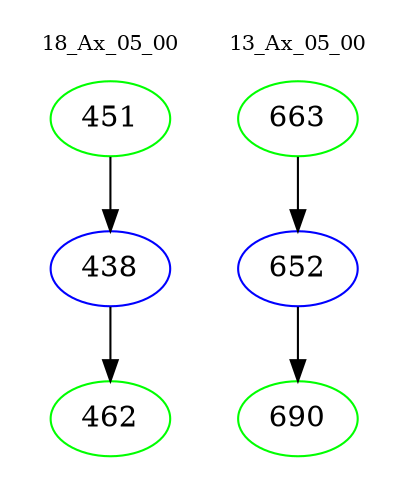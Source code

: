 digraph{
subgraph cluster_0 {
color = white
label = "18_Ax_05_00";
fontsize=10;
T0_451 [label="451", color="green"]
T0_451 -> T0_438 [color="black"]
T0_438 [label="438", color="blue"]
T0_438 -> T0_462 [color="black"]
T0_462 [label="462", color="green"]
}
subgraph cluster_1 {
color = white
label = "13_Ax_05_00";
fontsize=10;
T1_663 [label="663", color="green"]
T1_663 -> T1_652 [color="black"]
T1_652 [label="652", color="blue"]
T1_652 -> T1_690 [color="black"]
T1_690 [label="690", color="green"]
}
}
